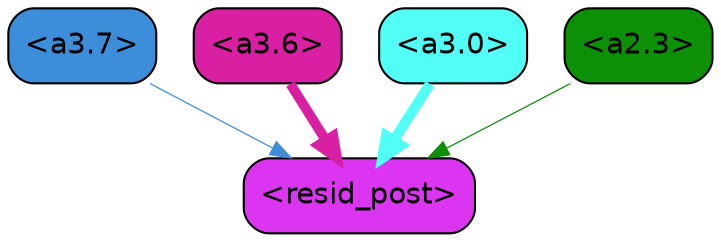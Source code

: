 strict digraph "" {
	graph [bgcolor=transparent,
		layout=dot,
		overlap=false,
		splines=true
	];
	"<a3.7>"	[color=black,
		fillcolor="#3c8edb",
		fontname=Helvetica,
		shape=box,
		style="filled, rounded"];
	"<resid_post>"	[color=black,
		fillcolor="#dc35f2",
		fontname=Helvetica,
		shape=box,
		style="filled, rounded"];
	"<a3.7>" -> "<resid_post>"	[color="#3c8edb",
		penwidth=0.6];
	"<a3.6>"	[color=black,
		fillcolor="#d91fa2",
		fontname=Helvetica,
		shape=box,
		style="filled, rounded"];
	"<a3.6>" -> "<resid_post>"	[color="#d91fa2",
		penwidth=4.7534414529800415];
	"<a3.0>"	[color=black,
		fillcolor="#51fff7",
		fontname=Helvetica,
		shape=box,
		style="filled, rounded"];
	"<a3.0>" -> "<resid_post>"	[color="#51fff7",
		penwidth=4.898576855659485];
	"<a2.3>"	[color=black,
		fillcolor="#0c9006",
		fontname=Helvetica,
		shape=box,
		style="filled, rounded"];
	"<a2.3>" -> "<resid_post>"	[color="#0c9006",
		penwidth=0.6];
}
